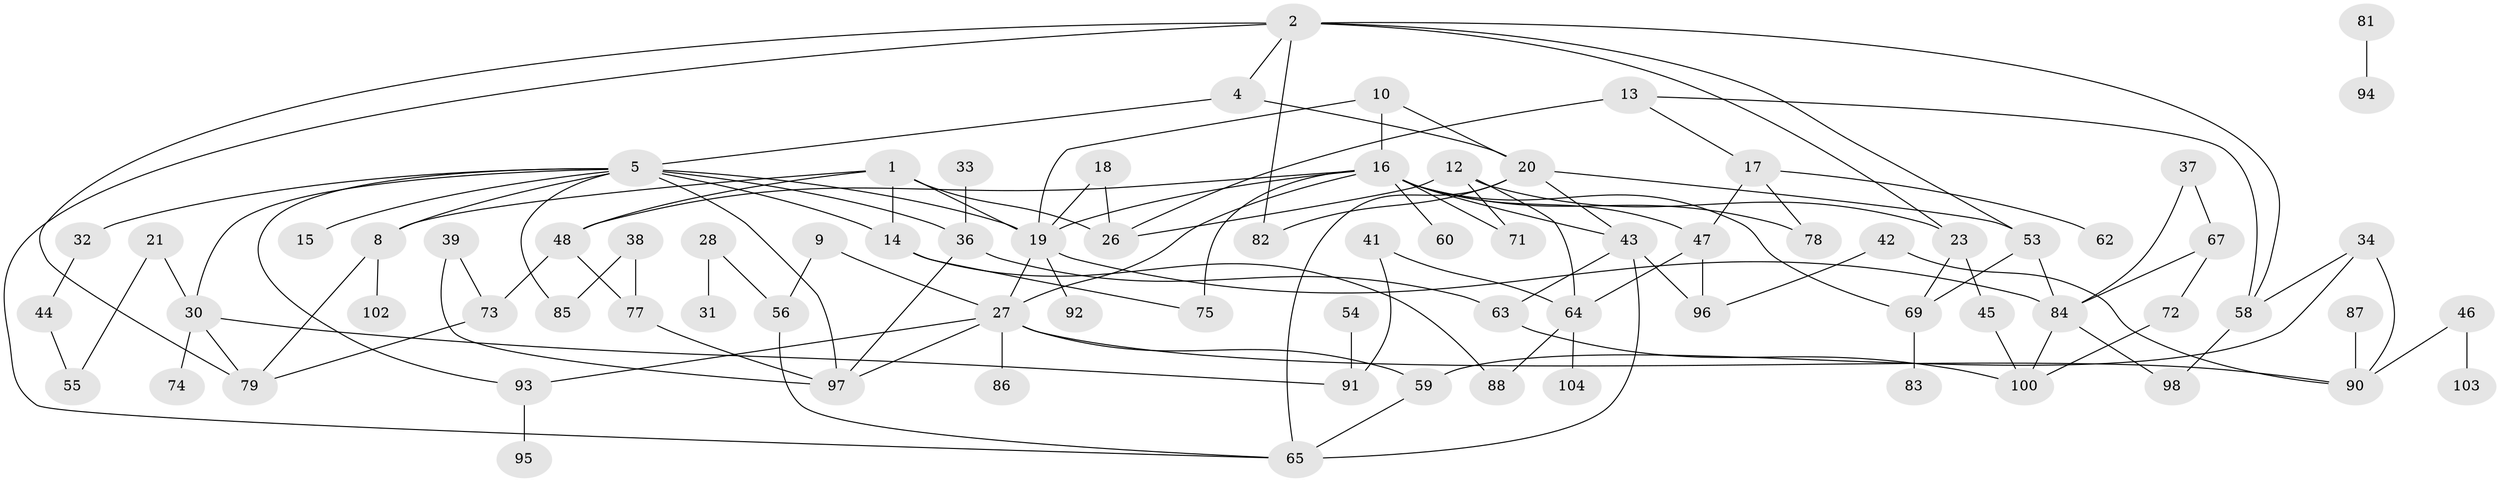 // original degree distribution, {3: 0.18493150684931506, 0: 0.14383561643835616, 6: 0.02054794520547945, 4: 0.1506849315068493, 2: 0.2191780821917808, 5: 0.07534246575342465, 1: 0.19863013698630136, 7: 0.00684931506849315}
// Generated by graph-tools (version 1.1) at 2025/48/03/04/25 22:48:26]
// undirected, 80 vertices, 124 edges
graph export_dot {
  node [color=gray90,style=filled];
  1;
  2;
  4;
  5;
  8;
  9;
  10;
  12;
  13;
  14;
  15;
  16;
  17;
  18;
  19;
  20;
  21;
  23;
  26;
  27;
  28;
  30;
  31;
  32;
  33;
  34;
  36;
  37;
  38;
  39;
  41;
  42;
  43;
  44;
  45;
  46;
  47;
  48;
  53;
  54;
  55;
  56;
  58;
  59;
  60;
  62;
  63;
  64;
  65;
  67;
  69;
  71;
  72;
  73;
  74;
  75;
  77;
  78;
  79;
  81;
  82;
  83;
  84;
  85;
  86;
  87;
  88;
  90;
  91;
  92;
  93;
  94;
  95;
  96;
  97;
  98;
  100;
  102;
  103;
  104;
  1 -- 8 [weight=1.0];
  1 -- 14 [weight=1.0];
  1 -- 19 [weight=1.0];
  1 -- 26 [weight=1.0];
  1 -- 48 [weight=1.0];
  2 -- 4 [weight=1.0];
  2 -- 23 [weight=1.0];
  2 -- 53 [weight=1.0];
  2 -- 58 [weight=1.0];
  2 -- 65 [weight=1.0];
  2 -- 79 [weight=1.0];
  2 -- 82 [weight=1.0];
  4 -- 5 [weight=1.0];
  4 -- 20 [weight=1.0];
  5 -- 8 [weight=1.0];
  5 -- 14 [weight=1.0];
  5 -- 15 [weight=1.0];
  5 -- 19 [weight=2.0];
  5 -- 30 [weight=1.0];
  5 -- 32 [weight=1.0];
  5 -- 36 [weight=1.0];
  5 -- 85 [weight=1.0];
  5 -- 93 [weight=1.0];
  5 -- 97 [weight=1.0];
  8 -- 79 [weight=1.0];
  8 -- 102 [weight=1.0];
  9 -- 27 [weight=1.0];
  9 -- 56 [weight=1.0];
  10 -- 16 [weight=1.0];
  10 -- 19 [weight=1.0];
  10 -- 20 [weight=1.0];
  12 -- 23 [weight=1.0];
  12 -- 26 [weight=2.0];
  12 -- 64 [weight=1.0];
  12 -- 71 [weight=1.0];
  13 -- 17 [weight=1.0];
  13 -- 26 [weight=2.0];
  13 -- 58 [weight=1.0];
  14 -- 75 [weight=1.0];
  14 -- 88 [weight=1.0];
  16 -- 19 [weight=1.0];
  16 -- 27 [weight=1.0];
  16 -- 43 [weight=1.0];
  16 -- 47 [weight=1.0];
  16 -- 48 [weight=1.0];
  16 -- 60 [weight=1.0];
  16 -- 69 [weight=1.0];
  16 -- 71 [weight=1.0];
  16 -- 75 [weight=2.0];
  16 -- 78 [weight=1.0];
  17 -- 47 [weight=1.0];
  17 -- 62 [weight=1.0];
  17 -- 78 [weight=1.0];
  18 -- 19 [weight=1.0];
  18 -- 26 [weight=1.0];
  19 -- 27 [weight=1.0];
  19 -- 84 [weight=1.0];
  19 -- 92 [weight=1.0];
  20 -- 43 [weight=1.0];
  20 -- 53 [weight=1.0];
  20 -- 65 [weight=1.0];
  20 -- 82 [weight=1.0];
  21 -- 30 [weight=1.0];
  21 -- 55 [weight=1.0];
  23 -- 45 [weight=1.0];
  23 -- 69 [weight=1.0];
  27 -- 59 [weight=1.0];
  27 -- 86 [weight=1.0];
  27 -- 90 [weight=1.0];
  27 -- 93 [weight=1.0];
  27 -- 97 [weight=1.0];
  28 -- 31 [weight=1.0];
  28 -- 56 [weight=1.0];
  30 -- 74 [weight=1.0];
  30 -- 79 [weight=1.0];
  30 -- 91 [weight=1.0];
  32 -- 44 [weight=1.0];
  33 -- 36 [weight=1.0];
  34 -- 58 [weight=1.0];
  34 -- 59 [weight=1.0];
  34 -- 90 [weight=1.0];
  36 -- 63 [weight=1.0];
  36 -- 97 [weight=1.0];
  37 -- 67 [weight=1.0];
  37 -- 84 [weight=1.0];
  38 -- 77 [weight=1.0];
  38 -- 85 [weight=1.0];
  39 -- 73 [weight=1.0];
  39 -- 97 [weight=1.0];
  41 -- 64 [weight=1.0];
  41 -- 91 [weight=1.0];
  42 -- 90 [weight=1.0];
  42 -- 96 [weight=1.0];
  43 -- 63 [weight=1.0];
  43 -- 65 [weight=1.0];
  43 -- 96 [weight=1.0];
  44 -- 55 [weight=1.0];
  45 -- 100 [weight=1.0];
  46 -- 90 [weight=1.0];
  46 -- 103 [weight=1.0];
  47 -- 64 [weight=1.0];
  47 -- 96 [weight=1.0];
  48 -- 73 [weight=1.0];
  48 -- 77 [weight=1.0];
  53 -- 69 [weight=1.0];
  53 -- 84 [weight=1.0];
  54 -- 91 [weight=1.0];
  56 -- 65 [weight=1.0];
  58 -- 98 [weight=1.0];
  59 -- 65 [weight=1.0];
  63 -- 100 [weight=1.0];
  64 -- 88 [weight=1.0];
  64 -- 104 [weight=1.0];
  67 -- 72 [weight=1.0];
  67 -- 84 [weight=1.0];
  69 -- 83 [weight=1.0];
  72 -- 100 [weight=1.0];
  73 -- 79 [weight=1.0];
  77 -- 97 [weight=1.0];
  81 -- 94 [weight=1.0];
  84 -- 98 [weight=1.0];
  84 -- 100 [weight=1.0];
  87 -- 90 [weight=1.0];
  93 -- 95 [weight=1.0];
}
